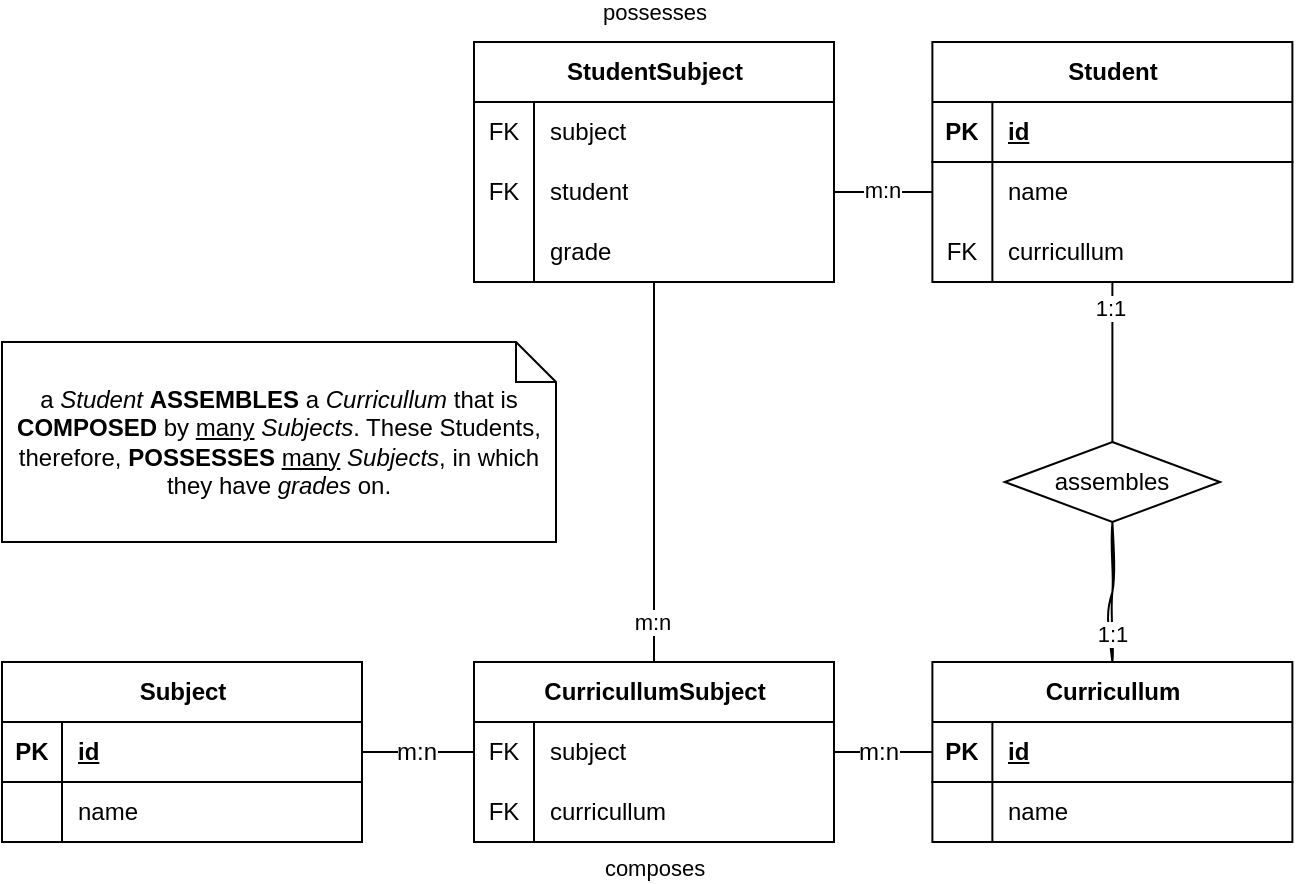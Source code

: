 <mxfile version="24.1.0" type="device">
  <diagram name="Página-1" id="p0Chy96WCUNOZ_kXXrsn">
    <mxGraphModel dx="683" dy="417" grid="1" gridSize="10" guides="1" tooltips="1" connect="1" arrows="1" fold="1" page="1" pageScale="1" pageWidth="827" pageHeight="1169" math="0" shadow="0">
      <root>
        <mxCell id="0" />
        <mxCell id="1" parent="0" />
        <mxCell id="hYGAVWYgRQXH5-r0Qmas-21" style="edgeStyle=orthogonalEdgeStyle;rounded=0;orthogonalLoop=1;jettySize=auto;html=1;endArrow=none;endFill=0;" edge="1" parent="1" source="Y5PYfeoNKe66SF6wZ6kM-1" target="hYGAVWYgRQXH5-r0Qmas-5">
          <mxGeometry relative="1" as="geometry" />
        </mxCell>
        <mxCell id="hYGAVWYgRQXH5-r0Qmas-27" value="&lt;span style=&quot;font-size: 12px;&quot;&gt;m:n&lt;/span&gt;" style="edgeLabel;html=1;align=center;verticalAlign=middle;resizable=0;points=[];" vertex="1" connectable="0" parent="hYGAVWYgRQXH5-r0Qmas-21">
          <mxGeometry x="-0.059" relative="1" as="geometry">
            <mxPoint as="offset" />
          </mxGeometry>
        </mxCell>
        <mxCell id="Y5PYfeoNKe66SF6wZ6kM-1" value="Subject" style="shape=table;startSize=30;container=1;collapsible=1;childLayout=tableLayout;fixedRows=1;rowLines=0;fontStyle=1;align=center;resizeLast=1;html=1;" parent="1" vertex="1">
          <mxGeometry x="91" y="490" width="180" height="90" as="geometry" />
        </mxCell>
        <mxCell id="Y5PYfeoNKe66SF6wZ6kM-2" value="" style="shape=tableRow;horizontal=0;startSize=0;swimlaneHead=0;swimlaneBody=0;fillColor=none;collapsible=0;dropTarget=0;points=[[0,0.5],[1,0.5]];portConstraint=eastwest;top=0;left=0;right=0;bottom=1;" parent="Y5PYfeoNKe66SF6wZ6kM-1" vertex="1">
          <mxGeometry y="30" width="180" height="30" as="geometry" />
        </mxCell>
        <mxCell id="Y5PYfeoNKe66SF6wZ6kM-3" value="PK" style="shape=partialRectangle;connectable=0;fillColor=none;top=0;left=0;bottom=0;right=0;fontStyle=1;overflow=hidden;whiteSpace=wrap;html=1;" parent="Y5PYfeoNKe66SF6wZ6kM-2" vertex="1">
          <mxGeometry width="30" height="30" as="geometry">
            <mxRectangle width="30" height="30" as="alternateBounds" />
          </mxGeometry>
        </mxCell>
        <mxCell id="Y5PYfeoNKe66SF6wZ6kM-4" value="id" style="shape=partialRectangle;connectable=0;fillColor=none;top=0;left=0;bottom=0;right=0;align=left;spacingLeft=6;fontStyle=5;overflow=hidden;whiteSpace=wrap;html=1;" parent="Y5PYfeoNKe66SF6wZ6kM-2" vertex="1">
          <mxGeometry x="30" width="150" height="30" as="geometry">
            <mxRectangle width="150" height="30" as="alternateBounds" />
          </mxGeometry>
        </mxCell>
        <mxCell id="Y5PYfeoNKe66SF6wZ6kM-5" value="" style="shape=tableRow;horizontal=0;startSize=0;swimlaneHead=0;swimlaneBody=0;fillColor=none;collapsible=0;dropTarget=0;points=[[0,0.5],[1,0.5]];portConstraint=eastwest;top=0;left=0;right=0;bottom=0;" parent="Y5PYfeoNKe66SF6wZ6kM-1" vertex="1">
          <mxGeometry y="60" width="180" height="30" as="geometry" />
        </mxCell>
        <mxCell id="Y5PYfeoNKe66SF6wZ6kM-6" value="" style="shape=partialRectangle;connectable=0;fillColor=none;top=0;left=0;bottom=0;right=0;editable=1;overflow=hidden;whiteSpace=wrap;html=1;" parent="Y5PYfeoNKe66SF6wZ6kM-5" vertex="1">
          <mxGeometry width="30" height="30" as="geometry">
            <mxRectangle width="30" height="30" as="alternateBounds" />
          </mxGeometry>
        </mxCell>
        <mxCell id="Y5PYfeoNKe66SF6wZ6kM-7" value="name" style="shape=partialRectangle;connectable=0;fillColor=none;top=0;left=0;bottom=0;right=0;align=left;spacingLeft=6;overflow=hidden;whiteSpace=wrap;html=1;" parent="Y5PYfeoNKe66SF6wZ6kM-5" vertex="1">
          <mxGeometry x="30" width="150" height="30" as="geometry">
            <mxRectangle width="150" height="30" as="alternateBounds" />
          </mxGeometry>
        </mxCell>
        <mxCell id="Y5PYfeoNKe66SF6wZ6kM-14" value="Student" style="shape=table;startSize=30;container=1;collapsible=1;childLayout=tableLayout;fixedRows=1;rowLines=0;fontStyle=1;align=center;resizeLast=1;html=1;" parent="1" vertex="1">
          <mxGeometry x="556.19" y="180" width="180" height="120" as="geometry" />
        </mxCell>
        <mxCell id="Y5PYfeoNKe66SF6wZ6kM-15" value="" style="shape=tableRow;horizontal=0;startSize=0;swimlaneHead=0;swimlaneBody=0;fillColor=none;collapsible=0;dropTarget=0;points=[[0,0.5],[1,0.5]];portConstraint=eastwest;top=0;left=0;right=0;bottom=1;" parent="Y5PYfeoNKe66SF6wZ6kM-14" vertex="1">
          <mxGeometry y="30" width="180" height="30" as="geometry" />
        </mxCell>
        <mxCell id="Y5PYfeoNKe66SF6wZ6kM-16" value="PK" style="shape=partialRectangle;connectable=0;fillColor=none;top=0;left=0;bottom=0;right=0;fontStyle=1;overflow=hidden;whiteSpace=wrap;html=1;" parent="Y5PYfeoNKe66SF6wZ6kM-15" vertex="1">
          <mxGeometry width="30" height="30" as="geometry">
            <mxRectangle width="30" height="30" as="alternateBounds" />
          </mxGeometry>
        </mxCell>
        <mxCell id="Y5PYfeoNKe66SF6wZ6kM-17" value="id" style="shape=partialRectangle;connectable=0;fillColor=none;top=0;left=0;bottom=0;right=0;align=left;spacingLeft=6;fontStyle=5;overflow=hidden;whiteSpace=wrap;html=1;" parent="Y5PYfeoNKe66SF6wZ6kM-15" vertex="1">
          <mxGeometry x="30" width="150" height="30" as="geometry">
            <mxRectangle width="150" height="30" as="alternateBounds" />
          </mxGeometry>
        </mxCell>
        <mxCell id="Y5PYfeoNKe66SF6wZ6kM-18" value="" style="shape=tableRow;horizontal=0;startSize=0;swimlaneHead=0;swimlaneBody=0;fillColor=none;collapsible=0;dropTarget=0;points=[[0,0.5],[1,0.5]];portConstraint=eastwest;top=0;left=0;right=0;bottom=0;" parent="Y5PYfeoNKe66SF6wZ6kM-14" vertex="1">
          <mxGeometry y="60" width="180" height="30" as="geometry" />
        </mxCell>
        <mxCell id="Y5PYfeoNKe66SF6wZ6kM-19" value="" style="shape=partialRectangle;connectable=0;fillColor=none;top=0;left=0;bottom=0;right=0;editable=1;overflow=hidden;whiteSpace=wrap;html=1;" parent="Y5PYfeoNKe66SF6wZ6kM-18" vertex="1">
          <mxGeometry width="30" height="30" as="geometry">
            <mxRectangle width="30" height="30" as="alternateBounds" />
          </mxGeometry>
        </mxCell>
        <mxCell id="Y5PYfeoNKe66SF6wZ6kM-20" value="name" style="shape=partialRectangle;connectable=0;fillColor=none;top=0;left=0;bottom=0;right=0;align=left;spacingLeft=6;overflow=hidden;whiteSpace=wrap;html=1;" parent="Y5PYfeoNKe66SF6wZ6kM-18" vertex="1">
          <mxGeometry x="30" width="150" height="30" as="geometry">
            <mxRectangle width="150" height="30" as="alternateBounds" />
          </mxGeometry>
        </mxCell>
        <mxCell id="Y5PYfeoNKe66SF6wZ6kM-21" value="" style="shape=tableRow;horizontal=0;startSize=0;swimlaneHead=0;swimlaneBody=0;fillColor=none;collapsible=0;dropTarget=0;points=[[0,0.5],[1,0.5]];portConstraint=eastwest;top=0;left=0;right=0;bottom=0;" parent="Y5PYfeoNKe66SF6wZ6kM-14" vertex="1">
          <mxGeometry y="90" width="180" height="30" as="geometry" />
        </mxCell>
        <mxCell id="Y5PYfeoNKe66SF6wZ6kM-22" value="FK" style="shape=partialRectangle;connectable=0;fillColor=none;top=0;left=0;bottom=0;right=0;editable=1;overflow=hidden;whiteSpace=wrap;html=1;" parent="Y5PYfeoNKe66SF6wZ6kM-21" vertex="1">
          <mxGeometry width="30" height="30" as="geometry">
            <mxRectangle width="30" height="30" as="alternateBounds" />
          </mxGeometry>
        </mxCell>
        <mxCell id="Y5PYfeoNKe66SF6wZ6kM-23" value="curricullum" style="shape=partialRectangle;connectable=0;fillColor=none;top=0;left=0;bottom=0;right=0;align=left;spacingLeft=6;overflow=hidden;whiteSpace=wrap;html=1;" parent="Y5PYfeoNKe66SF6wZ6kM-21" vertex="1">
          <mxGeometry x="30" width="150" height="30" as="geometry">
            <mxRectangle width="150" height="30" as="alternateBounds" />
          </mxGeometry>
        </mxCell>
        <mxCell id="Y5PYfeoNKe66SF6wZ6kM-27" value="Curricullum" style="shape=table;startSize=30;container=1;collapsible=1;childLayout=tableLayout;fixedRows=1;rowLines=0;fontStyle=1;align=center;resizeLast=1;html=1;" parent="1" vertex="1">
          <mxGeometry x="556.19" y="490" width="180" height="90" as="geometry" />
        </mxCell>
        <mxCell id="Y5PYfeoNKe66SF6wZ6kM-28" value="" style="shape=tableRow;horizontal=0;startSize=0;swimlaneHead=0;swimlaneBody=0;fillColor=none;collapsible=0;dropTarget=0;points=[[0,0.5],[1,0.5]];portConstraint=eastwest;top=0;left=0;right=0;bottom=1;" parent="Y5PYfeoNKe66SF6wZ6kM-27" vertex="1">
          <mxGeometry y="30" width="180" height="30" as="geometry" />
        </mxCell>
        <mxCell id="Y5PYfeoNKe66SF6wZ6kM-29" value="PK" style="shape=partialRectangle;connectable=0;fillColor=none;top=0;left=0;bottom=0;right=0;fontStyle=1;overflow=hidden;whiteSpace=wrap;html=1;" parent="Y5PYfeoNKe66SF6wZ6kM-28" vertex="1">
          <mxGeometry width="30" height="30" as="geometry">
            <mxRectangle width="30" height="30" as="alternateBounds" />
          </mxGeometry>
        </mxCell>
        <mxCell id="Y5PYfeoNKe66SF6wZ6kM-30" value="id" style="shape=partialRectangle;connectable=0;fillColor=none;top=0;left=0;bottom=0;right=0;align=left;spacingLeft=6;fontStyle=5;overflow=hidden;whiteSpace=wrap;html=1;" parent="Y5PYfeoNKe66SF6wZ6kM-28" vertex="1">
          <mxGeometry x="30" width="150" height="30" as="geometry">
            <mxRectangle width="150" height="30" as="alternateBounds" />
          </mxGeometry>
        </mxCell>
        <mxCell id="Y5PYfeoNKe66SF6wZ6kM-31" value="" style="shape=tableRow;horizontal=0;startSize=0;swimlaneHead=0;swimlaneBody=0;fillColor=none;collapsible=0;dropTarget=0;points=[[0,0.5],[1,0.5]];portConstraint=eastwest;top=0;left=0;right=0;bottom=0;" parent="Y5PYfeoNKe66SF6wZ6kM-27" vertex="1">
          <mxGeometry y="60" width="180" height="30" as="geometry" />
        </mxCell>
        <mxCell id="Y5PYfeoNKe66SF6wZ6kM-32" value="" style="shape=partialRectangle;connectable=0;fillColor=none;top=0;left=0;bottom=0;right=0;editable=1;overflow=hidden;whiteSpace=wrap;html=1;" parent="Y5PYfeoNKe66SF6wZ6kM-31" vertex="1">
          <mxGeometry width="30" height="30" as="geometry">
            <mxRectangle width="30" height="30" as="alternateBounds" />
          </mxGeometry>
        </mxCell>
        <mxCell id="Y5PYfeoNKe66SF6wZ6kM-33" value="name" style="shape=partialRectangle;connectable=0;fillColor=none;top=0;left=0;bottom=0;right=0;align=left;spacingLeft=6;overflow=hidden;whiteSpace=wrap;html=1;" parent="Y5PYfeoNKe66SF6wZ6kM-31" vertex="1">
          <mxGeometry x="30" width="150" height="30" as="geometry">
            <mxRectangle width="150" height="30" as="alternateBounds" />
          </mxGeometry>
        </mxCell>
        <mxCell id="hYGAVWYgRQXH5-r0Qmas-1" value="CurricullumSubject" style="shape=table;startSize=30;container=1;collapsible=1;childLayout=tableLayout;fixedRows=1;rowLines=0;fontStyle=1;align=center;resizeLast=1;html=1;" vertex="1" parent="1">
          <mxGeometry x="327" y="490" width="180" height="90" as="geometry" />
        </mxCell>
        <mxCell id="hYGAVWYgRQXH5-r0Qmas-5" value="" style="shape=tableRow;horizontal=0;startSize=0;swimlaneHead=0;swimlaneBody=0;fillColor=none;collapsible=0;dropTarget=0;points=[[0,0.5],[1,0.5]];portConstraint=eastwest;top=0;left=0;right=0;bottom=0;" vertex="1" parent="hYGAVWYgRQXH5-r0Qmas-1">
          <mxGeometry y="30" width="180" height="30" as="geometry" />
        </mxCell>
        <mxCell id="hYGAVWYgRQXH5-r0Qmas-6" value="FK" style="shape=partialRectangle;connectable=0;fillColor=none;top=0;left=0;bottom=0;right=0;editable=1;overflow=hidden;whiteSpace=wrap;html=1;" vertex="1" parent="hYGAVWYgRQXH5-r0Qmas-5">
          <mxGeometry width="30" height="30" as="geometry">
            <mxRectangle width="30" height="30" as="alternateBounds" />
          </mxGeometry>
        </mxCell>
        <mxCell id="hYGAVWYgRQXH5-r0Qmas-7" value="subject" style="shape=partialRectangle;connectable=0;fillColor=none;top=0;left=0;bottom=0;right=0;align=left;spacingLeft=6;overflow=hidden;whiteSpace=wrap;html=1;" vertex="1" parent="hYGAVWYgRQXH5-r0Qmas-5">
          <mxGeometry x="30" width="150" height="30" as="geometry">
            <mxRectangle width="150" height="30" as="alternateBounds" />
          </mxGeometry>
        </mxCell>
        <mxCell id="hYGAVWYgRQXH5-r0Qmas-8" value="" style="shape=tableRow;horizontal=0;startSize=0;swimlaneHead=0;swimlaneBody=0;fillColor=none;collapsible=0;dropTarget=0;points=[[0,0.5],[1,0.5]];portConstraint=eastwest;top=0;left=0;right=0;bottom=0;" vertex="1" parent="hYGAVWYgRQXH5-r0Qmas-1">
          <mxGeometry y="60" width="180" height="30" as="geometry" />
        </mxCell>
        <mxCell id="hYGAVWYgRQXH5-r0Qmas-9" value="FK" style="shape=partialRectangle;connectable=0;fillColor=none;top=0;left=0;bottom=0;right=0;editable=1;overflow=hidden;whiteSpace=wrap;html=1;" vertex="1" parent="hYGAVWYgRQXH5-r0Qmas-8">
          <mxGeometry width="30" height="30" as="geometry">
            <mxRectangle width="30" height="30" as="alternateBounds" />
          </mxGeometry>
        </mxCell>
        <mxCell id="hYGAVWYgRQXH5-r0Qmas-10" value="curricullum" style="shape=partialRectangle;connectable=0;fillColor=none;top=0;left=0;bottom=0;right=0;align=left;spacingLeft=6;overflow=hidden;whiteSpace=wrap;html=1;" vertex="1" parent="hYGAVWYgRQXH5-r0Qmas-8">
          <mxGeometry x="30" width="150" height="30" as="geometry">
            <mxRectangle width="150" height="30" as="alternateBounds" />
          </mxGeometry>
        </mxCell>
        <mxCell id="hYGAVWYgRQXH5-r0Qmas-22" style="edgeStyle=orthogonalEdgeStyle;rounded=0;orthogonalLoop=1;jettySize=auto;html=1;endArrow=none;endFill=0;" edge="1" parent="1" source="hYGAVWYgRQXH5-r0Qmas-5" target="Y5PYfeoNKe66SF6wZ6kM-28">
          <mxGeometry relative="1" as="geometry" />
        </mxCell>
        <mxCell id="hYGAVWYgRQXH5-r0Qmas-29" value="&lt;font style=&quot;font-size: 12px;&quot;&gt;m:n&lt;/font&gt;" style="edgeLabel;html=1;align=center;verticalAlign=middle;resizable=0;points=[];" vertex="1" connectable="0" parent="hYGAVWYgRQXH5-r0Qmas-22">
          <mxGeometry x="0.104" y="-1" relative="1" as="geometry">
            <mxPoint x="-5" y="-1" as="offset" />
          </mxGeometry>
        </mxCell>
        <mxCell id="hYGAVWYgRQXH5-r0Qmas-26" value="possesses" style="edgeLabel;html=1;align=center;verticalAlign=middle;resizable=0;points=[];" vertex="1" connectable="0" parent="1">
          <mxGeometry x="417.0" y="165" as="geometry" />
        </mxCell>
        <mxCell id="hYGAVWYgRQXH5-r0Qmas-32" style="edgeStyle=orthogonalEdgeStyle;rounded=0;orthogonalLoop=1;jettySize=auto;html=1;entryX=0.5;entryY=0;entryDx=0;entryDy=0;endArrow=none;endFill=0;sketch=1;curveFitting=1;jiggle=2;" edge="1" parent="1" source="hYGAVWYgRQXH5-r0Qmas-31" target="Y5PYfeoNKe66SF6wZ6kM-27">
          <mxGeometry relative="1" as="geometry" />
        </mxCell>
        <mxCell id="hYGAVWYgRQXH5-r0Qmas-35" value="1:1" style="edgeLabel;html=1;align=center;verticalAlign=middle;resizable=0;points=[];" vertex="1" connectable="0" parent="hYGAVWYgRQXH5-r0Qmas-32">
          <mxGeometry x="0.627" relative="1" as="geometry">
            <mxPoint y="-1" as="offset" />
          </mxGeometry>
        </mxCell>
        <mxCell id="hYGAVWYgRQXH5-r0Qmas-31" value="assembles" style="rhombus;whiteSpace=wrap;html=1;" vertex="1" parent="1">
          <mxGeometry x="592.38" y="380" width="107.62" height="40" as="geometry" />
        </mxCell>
        <mxCell id="hYGAVWYgRQXH5-r0Qmas-33" style="edgeStyle=orthogonalEdgeStyle;rounded=0;orthogonalLoop=1;jettySize=auto;html=1;entryX=0.5;entryY=1;entryDx=0;entryDy=0;entryPerimeter=0;endArrow=none;endFill=0;" edge="1" parent="1" source="hYGAVWYgRQXH5-r0Qmas-31" target="Y5PYfeoNKe66SF6wZ6kM-21">
          <mxGeometry relative="1" as="geometry" />
        </mxCell>
        <mxCell id="hYGAVWYgRQXH5-r0Qmas-34" value="1:1" style="edgeLabel;html=1;align=center;verticalAlign=middle;resizable=0;points=[];" vertex="1" connectable="0" parent="hYGAVWYgRQXH5-r0Qmas-33">
          <mxGeometry x="0.72" relative="1" as="geometry">
            <mxPoint x="-1" y="2" as="offset" />
          </mxGeometry>
        </mxCell>
        <mxCell id="hYGAVWYgRQXH5-r0Qmas-57" style="edgeStyle=orthogonalEdgeStyle;rounded=0;orthogonalLoop=1;jettySize=auto;html=1;endArrow=none;endFill=0;" edge="1" parent="1" source="hYGAVWYgRQXH5-r0Qmas-44" target="hYGAVWYgRQXH5-r0Qmas-1">
          <mxGeometry relative="1" as="geometry" />
        </mxCell>
        <mxCell id="hYGAVWYgRQXH5-r0Qmas-59" value="m:n" style="edgeLabel;html=1;align=center;verticalAlign=middle;resizable=0;points=[];" vertex="1" connectable="0" parent="hYGAVWYgRQXH5-r0Qmas-57">
          <mxGeometry x="0.756" relative="1" as="geometry">
            <mxPoint x="-1" y="3" as="offset" />
          </mxGeometry>
        </mxCell>
        <mxCell id="hYGAVWYgRQXH5-r0Qmas-44" value="StudentSubject" style="shape=table;startSize=30;container=1;collapsible=1;childLayout=tableLayout;fixedRows=1;rowLines=0;fontStyle=1;align=center;resizeLast=1;html=1;" vertex="1" parent="1">
          <mxGeometry x="327" y="180" width="180" height="120" as="geometry" />
        </mxCell>
        <mxCell id="hYGAVWYgRQXH5-r0Qmas-45" value="" style="shape=tableRow;horizontal=0;startSize=0;swimlaneHead=0;swimlaneBody=0;fillColor=none;collapsible=0;dropTarget=0;points=[[0,0.5],[1,0.5]];portConstraint=eastwest;top=0;left=0;right=0;bottom=0;" vertex="1" parent="hYGAVWYgRQXH5-r0Qmas-44">
          <mxGeometry y="30" width="180" height="30" as="geometry" />
        </mxCell>
        <mxCell id="hYGAVWYgRQXH5-r0Qmas-46" value="FK" style="shape=partialRectangle;connectable=0;fillColor=none;top=0;left=0;bottom=0;right=0;editable=1;overflow=hidden;whiteSpace=wrap;html=1;" vertex="1" parent="hYGAVWYgRQXH5-r0Qmas-45">
          <mxGeometry width="30" height="30" as="geometry">
            <mxRectangle width="30" height="30" as="alternateBounds" />
          </mxGeometry>
        </mxCell>
        <mxCell id="hYGAVWYgRQXH5-r0Qmas-47" value="subject" style="shape=partialRectangle;connectable=0;fillColor=none;top=0;left=0;bottom=0;right=0;align=left;spacingLeft=6;overflow=hidden;whiteSpace=wrap;html=1;" vertex="1" parent="hYGAVWYgRQXH5-r0Qmas-45">
          <mxGeometry x="30" width="150" height="30" as="geometry">
            <mxRectangle width="150" height="30" as="alternateBounds" />
          </mxGeometry>
        </mxCell>
        <mxCell id="hYGAVWYgRQXH5-r0Qmas-48" value="" style="shape=tableRow;horizontal=0;startSize=0;swimlaneHead=0;swimlaneBody=0;fillColor=none;collapsible=0;dropTarget=0;points=[[0,0.5],[1,0.5]];portConstraint=eastwest;top=0;left=0;right=0;bottom=0;" vertex="1" parent="hYGAVWYgRQXH5-r0Qmas-44">
          <mxGeometry y="60" width="180" height="30" as="geometry" />
        </mxCell>
        <mxCell id="hYGAVWYgRQXH5-r0Qmas-49" value="FK" style="shape=partialRectangle;connectable=0;fillColor=none;top=0;left=0;bottom=0;right=0;editable=1;overflow=hidden;whiteSpace=wrap;html=1;" vertex="1" parent="hYGAVWYgRQXH5-r0Qmas-48">
          <mxGeometry width="30" height="30" as="geometry">
            <mxRectangle width="30" height="30" as="alternateBounds" />
          </mxGeometry>
        </mxCell>
        <mxCell id="hYGAVWYgRQXH5-r0Qmas-50" value="student" style="shape=partialRectangle;connectable=0;fillColor=none;top=0;left=0;bottom=0;right=0;align=left;spacingLeft=6;overflow=hidden;whiteSpace=wrap;html=1;" vertex="1" parent="hYGAVWYgRQXH5-r0Qmas-48">
          <mxGeometry x="30" width="150" height="30" as="geometry">
            <mxRectangle width="150" height="30" as="alternateBounds" />
          </mxGeometry>
        </mxCell>
        <mxCell id="hYGAVWYgRQXH5-r0Qmas-51" value="" style="shape=tableRow;horizontal=0;startSize=0;swimlaneHead=0;swimlaneBody=0;fillColor=none;collapsible=0;dropTarget=0;points=[[0,0.5],[1,0.5]];portConstraint=eastwest;top=0;left=0;right=0;bottom=0;" vertex="1" parent="hYGAVWYgRQXH5-r0Qmas-44">
          <mxGeometry y="90" width="180" height="30" as="geometry" />
        </mxCell>
        <mxCell id="hYGAVWYgRQXH5-r0Qmas-52" value="" style="shape=partialRectangle;connectable=0;fillColor=none;top=0;left=0;bottom=0;right=0;editable=1;overflow=hidden;whiteSpace=wrap;html=1;" vertex="1" parent="hYGAVWYgRQXH5-r0Qmas-51">
          <mxGeometry width="30" height="30" as="geometry">
            <mxRectangle width="30" height="30" as="alternateBounds" />
          </mxGeometry>
        </mxCell>
        <mxCell id="hYGAVWYgRQXH5-r0Qmas-53" value="grade" style="shape=partialRectangle;connectable=0;fillColor=none;top=0;left=0;bottom=0;right=0;align=left;spacingLeft=6;overflow=hidden;whiteSpace=wrap;html=1;" vertex="1" parent="hYGAVWYgRQXH5-r0Qmas-51">
          <mxGeometry x="30" width="150" height="30" as="geometry">
            <mxRectangle width="150" height="30" as="alternateBounds" />
          </mxGeometry>
        </mxCell>
        <mxCell id="hYGAVWYgRQXH5-r0Qmas-56" style="edgeStyle=orthogonalEdgeStyle;rounded=0;orthogonalLoop=1;jettySize=auto;html=1;endArrow=none;endFill=0;" edge="1" parent="1" source="hYGAVWYgRQXH5-r0Qmas-48" target="Y5PYfeoNKe66SF6wZ6kM-18">
          <mxGeometry relative="1" as="geometry" />
        </mxCell>
        <mxCell id="hYGAVWYgRQXH5-r0Qmas-60" value="m:n" style="edgeLabel;html=1;align=center;verticalAlign=middle;resizable=0;points=[];" vertex="1" connectable="0" parent="hYGAVWYgRQXH5-r0Qmas-56">
          <mxGeometry x="0.317" y="1" relative="1" as="geometry">
            <mxPoint x="-9" as="offset" />
          </mxGeometry>
        </mxCell>
        <mxCell id="hYGAVWYgRQXH5-r0Qmas-58" value="composes" style="edgeLabel;html=1;align=center;verticalAlign=middle;resizable=0;points=[];" vertex="1" connectable="0" parent="1">
          <mxGeometry x="417.0" y="589" as="geometry">
            <mxPoint y="4" as="offset" />
          </mxGeometry>
        </mxCell>
        <mxCell id="hYGAVWYgRQXH5-r0Qmas-62" value="&lt;div style=&quot;&quot;&gt;&lt;span style=&quot;background-color: initial;&quot;&gt;a &lt;i&gt;Student&lt;/i&gt; &lt;b&gt;ASSEMBLES&lt;/b&gt; a &lt;i&gt;Curricullum&lt;/i&gt; that is &lt;b&gt;COMPOSED&lt;/b&gt; by &lt;u&gt;many&lt;/u&gt; &lt;i&gt;Subjects&lt;/i&gt;. These Students, therefore, &lt;b&gt;POSSESSES&lt;/b&gt; &lt;u&gt;many&lt;/u&gt; &lt;i&gt;Subjects&lt;/i&gt;, in which they have &lt;i&gt;grades&lt;/i&gt; on.&lt;/span&gt;&lt;/div&gt;" style="shape=note;size=20;whiteSpace=wrap;html=1;align=center;" vertex="1" parent="1">
          <mxGeometry x="91" y="330" width="277" height="100" as="geometry" />
        </mxCell>
      </root>
    </mxGraphModel>
  </diagram>
</mxfile>
